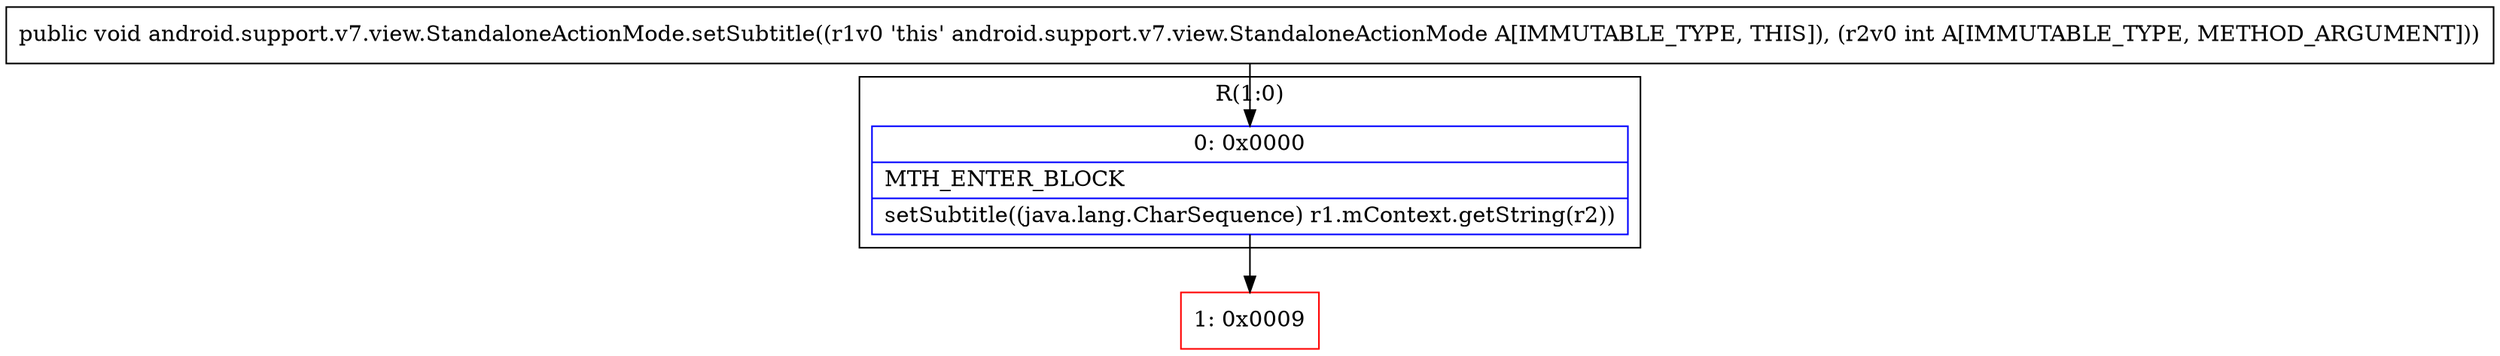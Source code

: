 digraph "CFG forandroid.support.v7.view.StandaloneActionMode.setSubtitle(I)V" {
subgraph cluster_Region_36020561 {
label = "R(1:0)";
node [shape=record,color=blue];
Node_0 [shape=record,label="{0\:\ 0x0000|MTH_ENTER_BLOCK\l|setSubtitle((java.lang.CharSequence) r1.mContext.getString(r2))\l}"];
}
Node_1 [shape=record,color=red,label="{1\:\ 0x0009}"];
MethodNode[shape=record,label="{public void android.support.v7.view.StandaloneActionMode.setSubtitle((r1v0 'this' android.support.v7.view.StandaloneActionMode A[IMMUTABLE_TYPE, THIS]), (r2v0 int A[IMMUTABLE_TYPE, METHOD_ARGUMENT])) }"];
MethodNode -> Node_0;
Node_0 -> Node_1;
}

